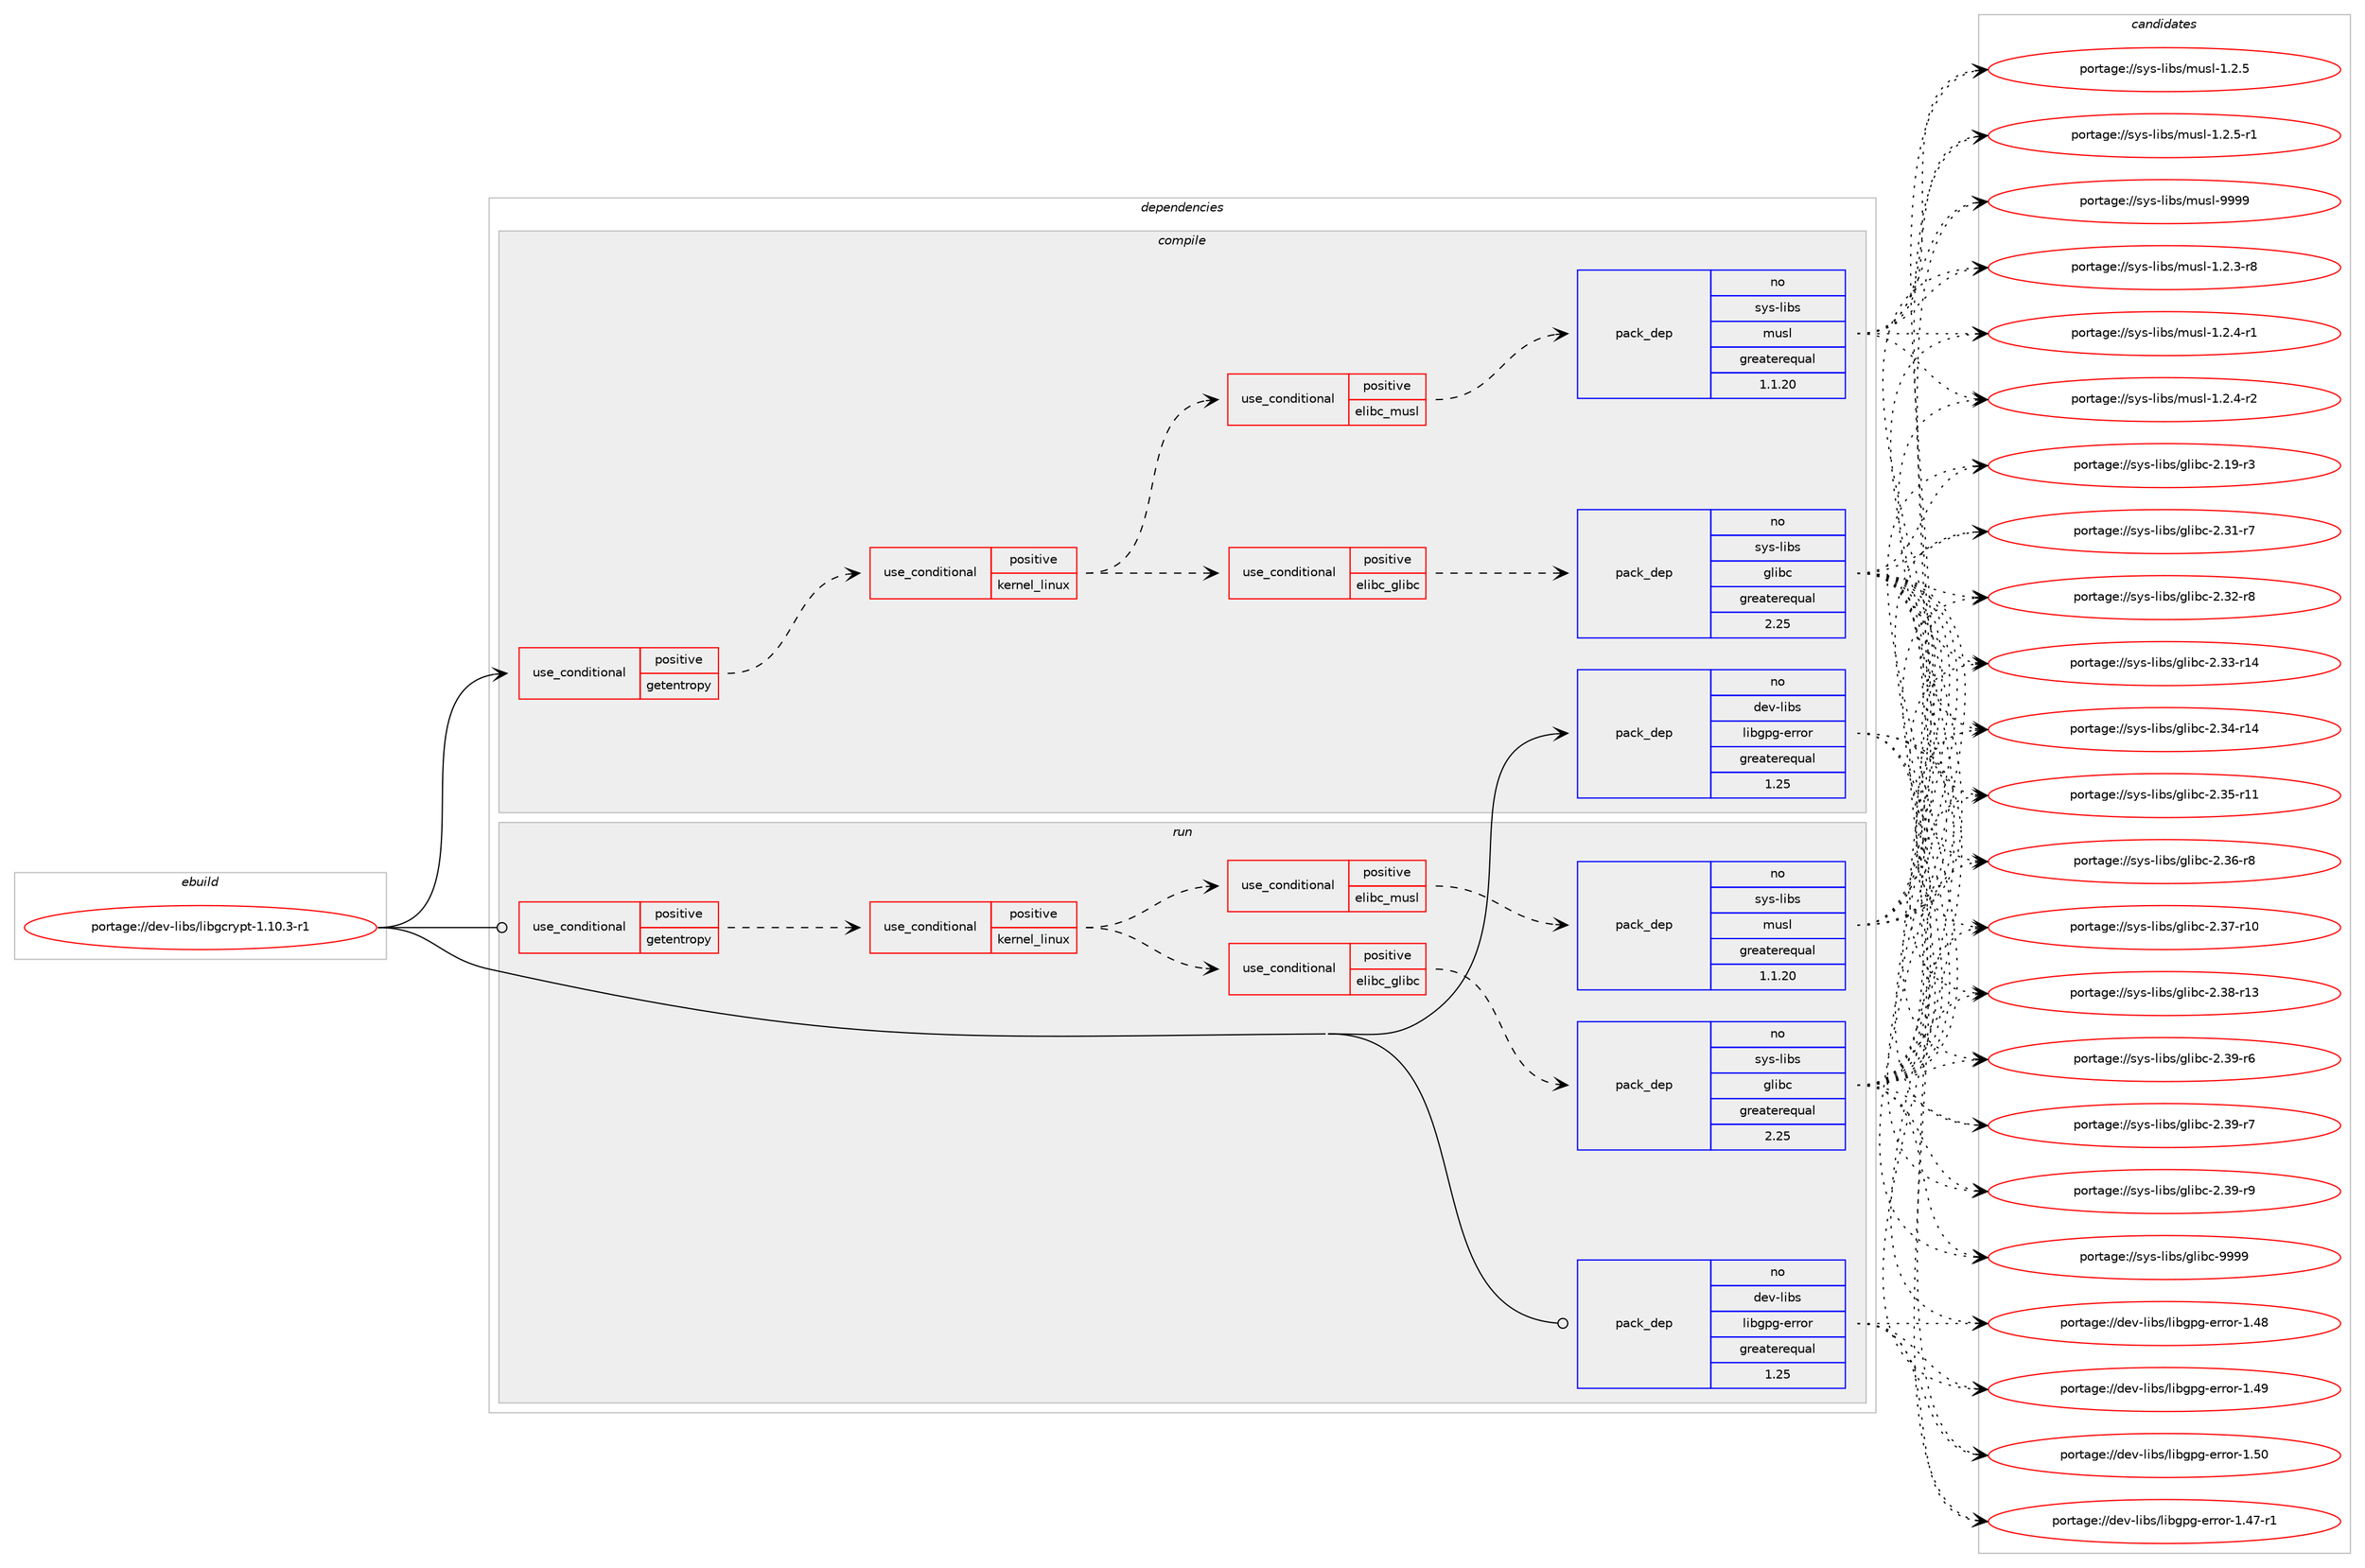 digraph prolog {

# *************
# Graph options
# *************

newrank=true;
concentrate=true;
compound=true;
graph [rankdir=LR,fontname=Helvetica,fontsize=10,ranksep=1.5];#, ranksep=2.5, nodesep=0.2];
edge  [arrowhead=vee];
node  [fontname=Helvetica,fontsize=10];

# **********
# The ebuild
# **********

subgraph cluster_leftcol {
color=gray;
rank=same;
label=<<i>ebuild</i>>;
id [label="portage://dev-libs/libgcrypt-1.10.3-r1", color=red, width=4, href="../dev-libs/libgcrypt-1.10.3-r1.svg"];
}

# ****************
# The dependencies
# ****************

subgraph cluster_midcol {
color=gray;
label=<<i>dependencies</i>>;
subgraph cluster_compile {
fillcolor="#eeeeee";
style=filled;
label=<<i>compile</i>>;
subgraph cond26020 {
dependency55673 [label=<<TABLE BORDER="0" CELLBORDER="1" CELLSPACING="0" CELLPADDING="4"><TR><TD ROWSPAN="3" CELLPADDING="10">use_conditional</TD></TR><TR><TD>positive</TD></TR><TR><TD>getentropy</TD></TR></TABLE>>, shape=none, color=red];
subgraph cond26021 {
dependency55674 [label=<<TABLE BORDER="0" CELLBORDER="1" CELLSPACING="0" CELLPADDING="4"><TR><TD ROWSPAN="3" CELLPADDING="10">use_conditional</TD></TR><TR><TD>positive</TD></TR><TR><TD>kernel_linux</TD></TR></TABLE>>, shape=none, color=red];
subgraph cond26022 {
dependency55675 [label=<<TABLE BORDER="0" CELLBORDER="1" CELLSPACING="0" CELLPADDING="4"><TR><TD ROWSPAN="3" CELLPADDING="10">use_conditional</TD></TR><TR><TD>positive</TD></TR><TR><TD>elibc_glibc</TD></TR></TABLE>>, shape=none, color=red];
subgraph pack28495 {
dependency55676 [label=<<TABLE BORDER="0" CELLBORDER="1" CELLSPACING="0" CELLPADDING="4" WIDTH="220"><TR><TD ROWSPAN="6" CELLPADDING="30">pack_dep</TD></TR><TR><TD WIDTH="110">no</TD></TR><TR><TD>sys-libs</TD></TR><TR><TD>glibc</TD></TR><TR><TD>greaterequal</TD></TR><TR><TD>2.25</TD></TR></TABLE>>, shape=none, color=blue];
}
dependency55675:e -> dependency55676:w [weight=20,style="dashed",arrowhead="vee"];
}
dependency55674:e -> dependency55675:w [weight=20,style="dashed",arrowhead="vee"];
subgraph cond26023 {
dependency55677 [label=<<TABLE BORDER="0" CELLBORDER="1" CELLSPACING="0" CELLPADDING="4"><TR><TD ROWSPAN="3" CELLPADDING="10">use_conditional</TD></TR><TR><TD>positive</TD></TR><TR><TD>elibc_musl</TD></TR></TABLE>>, shape=none, color=red];
subgraph pack28496 {
dependency55678 [label=<<TABLE BORDER="0" CELLBORDER="1" CELLSPACING="0" CELLPADDING="4" WIDTH="220"><TR><TD ROWSPAN="6" CELLPADDING="30">pack_dep</TD></TR><TR><TD WIDTH="110">no</TD></TR><TR><TD>sys-libs</TD></TR><TR><TD>musl</TD></TR><TR><TD>greaterequal</TD></TR><TR><TD>1.1.20</TD></TR></TABLE>>, shape=none, color=blue];
}
dependency55677:e -> dependency55678:w [weight=20,style="dashed",arrowhead="vee"];
}
dependency55674:e -> dependency55677:w [weight=20,style="dashed",arrowhead="vee"];
}
dependency55673:e -> dependency55674:w [weight=20,style="dashed",arrowhead="vee"];
}
id:e -> dependency55673:w [weight=20,style="solid",arrowhead="vee"];
subgraph pack28497 {
dependency55679 [label=<<TABLE BORDER="0" CELLBORDER="1" CELLSPACING="0" CELLPADDING="4" WIDTH="220"><TR><TD ROWSPAN="6" CELLPADDING="30">pack_dep</TD></TR><TR><TD WIDTH="110">no</TD></TR><TR><TD>dev-libs</TD></TR><TR><TD>libgpg-error</TD></TR><TR><TD>greaterequal</TD></TR><TR><TD>1.25</TD></TR></TABLE>>, shape=none, color=blue];
}
id:e -> dependency55679:w [weight=20,style="solid",arrowhead="vee"];
}
subgraph cluster_compileandrun {
fillcolor="#eeeeee";
style=filled;
label=<<i>compile and run</i>>;
}
subgraph cluster_run {
fillcolor="#eeeeee";
style=filled;
label=<<i>run</i>>;
subgraph cond26024 {
dependency55680 [label=<<TABLE BORDER="0" CELLBORDER="1" CELLSPACING="0" CELLPADDING="4"><TR><TD ROWSPAN="3" CELLPADDING="10">use_conditional</TD></TR><TR><TD>positive</TD></TR><TR><TD>getentropy</TD></TR></TABLE>>, shape=none, color=red];
subgraph cond26025 {
dependency55681 [label=<<TABLE BORDER="0" CELLBORDER="1" CELLSPACING="0" CELLPADDING="4"><TR><TD ROWSPAN="3" CELLPADDING="10">use_conditional</TD></TR><TR><TD>positive</TD></TR><TR><TD>kernel_linux</TD></TR></TABLE>>, shape=none, color=red];
subgraph cond26026 {
dependency55682 [label=<<TABLE BORDER="0" CELLBORDER="1" CELLSPACING="0" CELLPADDING="4"><TR><TD ROWSPAN="3" CELLPADDING="10">use_conditional</TD></TR><TR><TD>positive</TD></TR><TR><TD>elibc_glibc</TD></TR></TABLE>>, shape=none, color=red];
subgraph pack28498 {
dependency55683 [label=<<TABLE BORDER="0" CELLBORDER="1" CELLSPACING="0" CELLPADDING="4" WIDTH="220"><TR><TD ROWSPAN="6" CELLPADDING="30">pack_dep</TD></TR><TR><TD WIDTH="110">no</TD></TR><TR><TD>sys-libs</TD></TR><TR><TD>glibc</TD></TR><TR><TD>greaterequal</TD></TR><TR><TD>2.25</TD></TR></TABLE>>, shape=none, color=blue];
}
dependency55682:e -> dependency55683:w [weight=20,style="dashed",arrowhead="vee"];
}
dependency55681:e -> dependency55682:w [weight=20,style="dashed",arrowhead="vee"];
subgraph cond26027 {
dependency55684 [label=<<TABLE BORDER="0" CELLBORDER="1" CELLSPACING="0" CELLPADDING="4"><TR><TD ROWSPAN="3" CELLPADDING="10">use_conditional</TD></TR><TR><TD>positive</TD></TR><TR><TD>elibc_musl</TD></TR></TABLE>>, shape=none, color=red];
subgraph pack28499 {
dependency55685 [label=<<TABLE BORDER="0" CELLBORDER="1" CELLSPACING="0" CELLPADDING="4" WIDTH="220"><TR><TD ROWSPAN="6" CELLPADDING="30">pack_dep</TD></TR><TR><TD WIDTH="110">no</TD></TR><TR><TD>sys-libs</TD></TR><TR><TD>musl</TD></TR><TR><TD>greaterequal</TD></TR><TR><TD>1.1.20</TD></TR></TABLE>>, shape=none, color=blue];
}
dependency55684:e -> dependency55685:w [weight=20,style="dashed",arrowhead="vee"];
}
dependency55681:e -> dependency55684:w [weight=20,style="dashed",arrowhead="vee"];
}
dependency55680:e -> dependency55681:w [weight=20,style="dashed",arrowhead="vee"];
}
id:e -> dependency55680:w [weight=20,style="solid",arrowhead="odot"];
subgraph pack28500 {
dependency55686 [label=<<TABLE BORDER="0" CELLBORDER="1" CELLSPACING="0" CELLPADDING="4" WIDTH="220"><TR><TD ROWSPAN="6" CELLPADDING="30">pack_dep</TD></TR><TR><TD WIDTH="110">no</TD></TR><TR><TD>dev-libs</TD></TR><TR><TD>libgpg-error</TD></TR><TR><TD>greaterequal</TD></TR><TR><TD>1.25</TD></TR></TABLE>>, shape=none, color=blue];
}
id:e -> dependency55686:w [weight=20,style="solid",arrowhead="odot"];
}
}

# **************
# The candidates
# **************

subgraph cluster_choices {
rank=same;
color=gray;
label=<<i>candidates</i>>;

subgraph choice28495 {
color=black;
nodesep=1;
choice115121115451081059811547103108105989945504649574511451 [label="portage://sys-libs/glibc-2.19-r3", color=red, width=4,href="../sys-libs/glibc-2.19-r3.svg"];
choice115121115451081059811547103108105989945504651494511455 [label="portage://sys-libs/glibc-2.31-r7", color=red, width=4,href="../sys-libs/glibc-2.31-r7.svg"];
choice115121115451081059811547103108105989945504651504511456 [label="portage://sys-libs/glibc-2.32-r8", color=red, width=4,href="../sys-libs/glibc-2.32-r8.svg"];
choice11512111545108105981154710310810598994550465151451144952 [label="portage://sys-libs/glibc-2.33-r14", color=red, width=4,href="../sys-libs/glibc-2.33-r14.svg"];
choice11512111545108105981154710310810598994550465152451144952 [label="portage://sys-libs/glibc-2.34-r14", color=red, width=4,href="../sys-libs/glibc-2.34-r14.svg"];
choice11512111545108105981154710310810598994550465153451144949 [label="portage://sys-libs/glibc-2.35-r11", color=red, width=4,href="../sys-libs/glibc-2.35-r11.svg"];
choice115121115451081059811547103108105989945504651544511456 [label="portage://sys-libs/glibc-2.36-r8", color=red, width=4,href="../sys-libs/glibc-2.36-r8.svg"];
choice11512111545108105981154710310810598994550465155451144948 [label="portage://sys-libs/glibc-2.37-r10", color=red, width=4,href="../sys-libs/glibc-2.37-r10.svg"];
choice11512111545108105981154710310810598994550465156451144951 [label="portage://sys-libs/glibc-2.38-r13", color=red, width=4,href="../sys-libs/glibc-2.38-r13.svg"];
choice115121115451081059811547103108105989945504651574511454 [label="portage://sys-libs/glibc-2.39-r6", color=red, width=4,href="../sys-libs/glibc-2.39-r6.svg"];
choice115121115451081059811547103108105989945504651574511455 [label="portage://sys-libs/glibc-2.39-r7", color=red, width=4,href="../sys-libs/glibc-2.39-r7.svg"];
choice115121115451081059811547103108105989945504651574511457 [label="portage://sys-libs/glibc-2.39-r9", color=red, width=4,href="../sys-libs/glibc-2.39-r9.svg"];
choice11512111545108105981154710310810598994557575757 [label="portage://sys-libs/glibc-9999", color=red, width=4,href="../sys-libs/glibc-9999.svg"];
dependency55676:e -> choice115121115451081059811547103108105989945504649574511451:w [style=dotted,weight="100"];
dependency55676:e -> choice115121115451081059811547103108105989945504651494511455:w [style=dotted,weight="100"];
dependency55676:e -> choice115121115451081059811547103108105989945504651504511456:w [style=dotted,weight="100"];
dependency55676:e -> choice11512111545108105981154710310810598994550465151451144952:w [style=dotted,weight="100"];
dependency55676:e -> choice11512111545108105981154710310810598994550465152451144952:w [style=dotted,weight="100"];
dependency55676:e -> choice11512111545108105981154710310810598994550465153451144949:w [style=dotted,weight="100"];
dependency55676:e -> choice115121115451081059811547103108105989945504651544511456:w [style=dotted,weight="100"];
dependency55676:e -> choice11512111545108105981154710310810598994550465155451144948:w [style=dotted,weight="100"];
dependency55676:e -> choice11512111545108105981154710310810598994550465156451144951:w [style=dotted,weight="100"];
dependency55676:e -> choice115121115451081059811547103108105989945504651574511454:w [style=dotted,weight="100"];
dependency55676:e -> choice115121115451081059811547103108105989945504651574511455:w [style=dotted,weight="100"];
dependency55676:e -> choice115121115451081059811547103108105989945504651574511457:w [style=dotted,weight="100"];
dependency55676:e -> choice11512111545108105981154710310810598994557575757:w [style=dotted,weight="100"];
}
subgraph choice28496 {
color=black;
nodesep=1;
choice1151211154510810598115471091171151084549465046514511456 [label="portage://sys-libs/musl-1.2.3-r8", color=red, width=4,href="../sys-libs/musl-1.2.3-r8.svg"];
choice1151211154510810598115471091171151084549465046524511449 [label="portage://sys-libs/musl-1.2.4-r1", color=red, width=4,href="../sys-libs/musl-1.2.4-r1.svg"];
choice1151211154510810598115471091171151084549465046524511450 [label="portage://sys-libs/musl-1.2.4-r2", color=red, width=4,href="../sys-libs/musl-1.2.4-r2.svg"];
choice115121115451081059811547109117115108454946504653 [label="portage://sys-libs/musl-1.2.5", color=red, width=4,href="../sys-libs/musl-1.2.5.svg"];
choice1151211154510810598115471091171151084549465046534511449 [label="portage://sys-libs/musl-1.2.5-r1", color=red, width=4,href="../sys-libs/musl-1.2.5-r1.svg"];
choice1151211154510810598115471091171151084557575757 [label="portage://sys-libs/musl-9999", color=red, width=4,href="../sys-libs/musl-9999.svg"];
dependency55678:e -> choice1151211154510810598115471091171151084549465046514511456:w [style=dotted,weight="100"];
dependency55678:e -> choice1151211154510810598115471091171151084549465046524511449:w [style=dotted,weight="100"];
dependency55678:e -> choice1151211154510810598115471091171151084549465046524511450:w [style=dotted,weight="100"];
dependency55678:e -> choice115121115451081059811547109117115108454946504653:w [style=dotted,weight="100"];
dependency55678:e -> choice1151211154510810598115471091171151084549465046534511449:w [style=dotted,weight="100"];
dependency55678:e -> choice1151211154510810598115471091171151084557575757:w [style=dotted,weight="100"];
}
subgraph choice28497 {
color=black;
nodesep=1;
choice100101118451081059811547108105981031121034510111411411111445494652554511449 [label="portage://dev-libs/libgpg-error-1.47-r1", color=red, width=4,href="../dev-libs/libgpg-error-1.47-r1.svg"];
choice10010111845108105981154710810598103112103451011141141111144549465256 [label="portage://dev-libs/libgpg-error-1.48", color=red, width=4,href="../dev-libs/libgpg-error-1.48.svg"];
choice10010111845108105981154710810598103112103451011141141111144549465257 [label="portage://dev-libs/libgpg-error-1.49", color=red, width=4,href="../dev-libs/libgpg-error-1.49.svg"];
choice10010111845108105981154710810598103112103451011141141111144549465348 [label="portage://dev-libs/libgpg-error-1.50", color=red, width=4,href="../dev-libs/libgpg-error-1.50.svg"];
dependency55679:e -> choice100101118451081059811547108105981031121034510111411411111445494652554511449:w [style=dotted,weight="100"];
dependency55679:e -> choice10010111845108105981154710810598103112103451011141141111144549465256:w [style=dotted,weight="100"];
dependency55679:e -> choice10010111845108105981154710810598103112103451011141141111144549465257:w [style=dotted,weight="100"];
dependency55679:e -> choice10010111845108105981154710810598103112103451011141141111144549465348:w [style=dotted,weight="100"];
}
subgraph choice28498 {
color=black;
nodesep=1;
choice115121115451081059811547103108105989945504649574511451 [label="portage://sys-libs/glibc-2.19-r3", color=red, width=4,href="../sys-libs/glibc-2.19-r3.svg"];
choice115121115451081059811547103108105989945504651494511455 [label="portage://sys-libs/glibc-2.31-r7", color=red, width=4,href="../sys-libs/glibc-2.31-r7.svg"];
choice115121115451081059811547103108105989945504651504511456 [label="portage://sys-libs/glibc-2.32-r8", color=red, width=4,href="../sys-libs/glibc-2.32-r8.svg"];
choice11512111545108105981154710310810598994550465151451144952 [label="portage://sys-libs/glibc-2.33-r14", color=red, width=4,href="../sys-libs/glibc-2.33-r14.svg"];
choice11512111545108105981154710310810598994550465152451144952 [label="portage://sys-libs/glibc-2.34-r14", color=red, width=4,href="../sys-libs/glibc-2.34-r14.svg"];
choice11512111545108105981154710310810598994550465153451144949 [label="portage://sys-libs/glibc-2.35-r11", color=red, width=4,href="../sys-libs/glibc-2.35-r11.svg"];
choice115121115451081059811547103108105989945504651544511456 [label="portage://sys-libs/glibc-2.36-r8", color=red, width=4,href="../sys-libs/glibc-2.36-r8.svg"];
choice11512111545108105981154710310810598994550465155451144948 [label="portage://sys-libs/glibc-2.37-r10", color=red, width=4,href="../sys-libs/glibc-2.37-r10.svg"];
choice11512111545108105981154710310810598994550465156451144951 [label="portage://sys-libs/glibc-2.38-r13", color=red, width=4,href="../sys-libs/glibc-2.38-r13.svg"];
choice115121115451081059811547103108105989945504651574511454 [label="portage://sys-libs/glibc-2.39-r6", color=red, width=4,href="../sys-libs/glibc-2.39-r6.svg"];
choice115121115451081059811547103108105989945504651574511455 [label="portage://sys-libs/glibc-2.39-r7", color=red, width=4,href="../sys-libs/glibc-2.39-r7.svg"];
choice115121115451081059811547103108105989945504651574511457 [label="portage://sys-libs/glibc-2.39-r9", color=red, width=4,href="../sys-libs/glibc-2.39-r9.svg"];
choice11512111545108105981154710310810598994557575757 [label="portage://sys-libs/glibc-9999", color=red, width=4,href="../sys-libs/glibc-9999.svg"];
dependency55683:e -> choice115121115451081059811547103108105989945504649574511451:w [style=dotted,weight="100"];
dependency55683:e -> choice115121115451081059811547103108105989945504651494511455:w [style=dotted,weight="100"];
dependency55683:e -> choice115121115451081059811547103108105989945504651504511456:w [style=dotted,weight="100"];
dependency55683:e -> choice11512111545108105981154710310810598994550465151451144952:w [style=dotted,weight="100"];
dependency55683:e -> choice11512111545108105981154710310810598994550465152451144952:w [style=dotted,weight="100"];
dependency55683:e -> choice11512111545108105981154710310810598994550465153451144949:w [style=dotted,weight="100"];
dependency55683:e -> choice115121115451081059811547103108105989945504651544511456:w [style=dotted,weight="100"];
dependency55683:e -> choice11512111545108105981154710310810598994550465155451144948:w [style=dotted,weight="100"];
dependency55683:e -> choice11512111545108105981154710310810598994550465156451144951:w [style=dotted,weight="100"];
dependency55683:e -> choice115121115451081059811547103108105989945504651574511454:w [style=dotted,weight="100"];
dependency55683:e -> choice115121115451081059811547103108105989945504651574511455:w [style=dotted,weight="100"];
dependency55683:e -> choice115121115451081059811547103108105989945504651574511457:w [style=dotted,weight="100"];
dependency55683:e -> choice11512111545108105981154710310810598994557575757:w [style=dotted,weight="100"];
}
subgraph choice28499 {
color=black;
nodesep=1;
choice1151211154510810598115471091171151084549465046514511456 [label="portage://sys-libs/musl-1.2.3-r8", color=red, width=4,href="../sys-libs/musl-1.2.3-r8.svg"];
choice1151211154510810598115471091171151084549465046524511449 [label="portage://sys-libs/musl-1.2.4-r1", color=red, width=4,href="../sys-libs/musl-1.2.4-r1.svg"];
choice1151211154510810598115471091171151084549465046524511450 [label="portage://sys-libs/musl-1.2.4-r2", color=red, width=4,href="../sys-libs/musl-1.2.4-r2.svg"];
choice115121115451081059811547109117115108454946504653 [label="portage://sys-libs/musl-1.2.5", color=red, width=4,href="../sys-libs/musl-1.2.5.svg"];
choice1151211154510810598115471091171151084549465046534511449 [label="portage://sys-libs/musl-1.2.5-r1", color=red, width=4,href="../sys-libs/musl-1.2.5-r1.svg"];
choice1151211154510810598115471091171151084557575757 [label="portage://sys-libs/musl-9999", color=red, width=4,href="../sys-libs/musl-9999.svg"];
dependency55685:e -> choice1151211154510810598115471091171151084549465046514511456:w [style=dotted,weight="100"];
dependency55685:e -> choice1151211154510810598115471091171151084549465046524511449:w [style=dotted,weight="100"];
dependency55685:e -> choice1151211154510810598115471091171151084549465046524511450:w [style=dotted,weight="100"];
dependency55685:e -> choice115121115451081059811547109117115108454946504653:w [style=dotted,weight="100"];
dependency55685:e -> choice1151211154510810598115471091171151084549465046534511449:w [style=dotted,weight="100"];
dependency55685:e -> choice1151211154510810598115471091171151084557575757:w [style=dotted,weight="100"];
}
subgraph choice28500 {
color=black;
nodesep=1;
choice100101118451081059811547108105981031121034510111411411111445494652554511449 [label="portage://dev-libs/libgpg-error-1.47-r1", color=red, width=4,href="../dev-libs/libgpg-error-1.47-r1.svg"];
choice10010111845108105981154710810598103112103451011141141111144549465256 [label="portage://dev-libs/libgpg-error-1.48", color=red, width=4,href="../dev-libs/libgpg-error-1.48.svg"];
choice10010111845108105981154710810598103112103451011141141111144549465257 [label="portage://dev-libs/libgpg-error-1.49", color=red, width=4,href="../dev-libs/libgpg-error-1.49.svg"];
choice10010111845108105981154710810598103112103451011141141111144549465348 [label="portage://dev-libs/libgpg-error-1.50", color=red, width=4,href="../dev-libs/libgpg-error-1.50.svg"];
dependency55686:e -> choice100101118451081059811547108105981031121034510111411411111445494652554511449:w [style=dotted,weight="100"];
dependency55686:e -> choice10010111845108105981154710810598103112103451011141141111144549465256:w [style=dotted,weight="100"];
dependency55686:e -> choice10010111845108105981154710810598103112103451011141141111144549465257:w [style=dotted,weight="100"];
dependency55686:e -> choice10010111845108105981154710810598103112103451011141141111144549465348:w [style=dotted,weight="100"];
}
}

}
